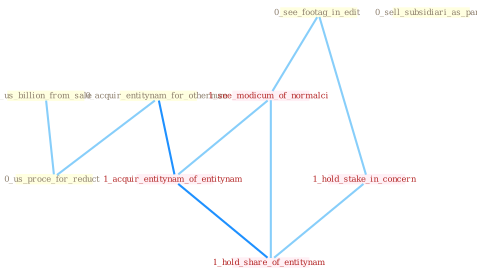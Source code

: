 Graph G{ 
    node
    [shape=polygon,style=filled,width=.5,height=.06,color="#BDFCC9",fixedsize=true,fontsize=4,
    fontcolor="#2f4f4f"];
    {node
    [color="#ffffe0", fontcolor="#8b7d6b"] "1_us_billion_from_sale " "0_sell_subsidiari_as_part " "0_acquir_entitynam_for_othernum " "0_us_proce_for_reduct " "0_see_footag_in_edit "}
{node [color="#fff0f5", fontcolor="#b22222"] "1_hold_stake_in_concern " "1_see_modicum_of_normalci " "1_acquir_entitynam_of_entitynam " "1_hold_share_of_entitynam "}
edge [color="#B0E2FF"];

	"1_us_billion_from_sale " -- "0_us_proce_for_reduct " [w="1", color="#87cefa" ];
	"0_acquir_entitynam_for_othernum " -- "0_us_proce_for_reduct " [w="1", color="#87cefa" ];
	"0_acquir_entitynam_for_othernum " -- "1_acquir_entitynam_of_entitynam " [w="2", color="#1e90ff" , len=0.8];
	"0_see_footag_in_edit " -- "1_hold_stake_in_concern " [w="1", color="#87cefa" ];
	"0_see_footag_in_edit " -- "1_see_modicum_of_normalci " [w="1", color="#87cefa" ];
	"1_hold_stake_in_concern " -- "1_hold_share_of_entitynam " [w="1", color="#87cefa" ];
	"1_see_modicum_of_normalci " -- "1_acquir_entitynam_of_entitynam " [w="1", color="#87cefa" ];
	"1_see_modicum_of_normalci " -- "1_hold_share_of_entitynam " [w="1", color="#87cefa" ];
	"1_acquir_entitynam_of_entitynam " -- "1_hold_share_of_entitynam " [w="2", color="#1e90ff" , len=0.8];
}